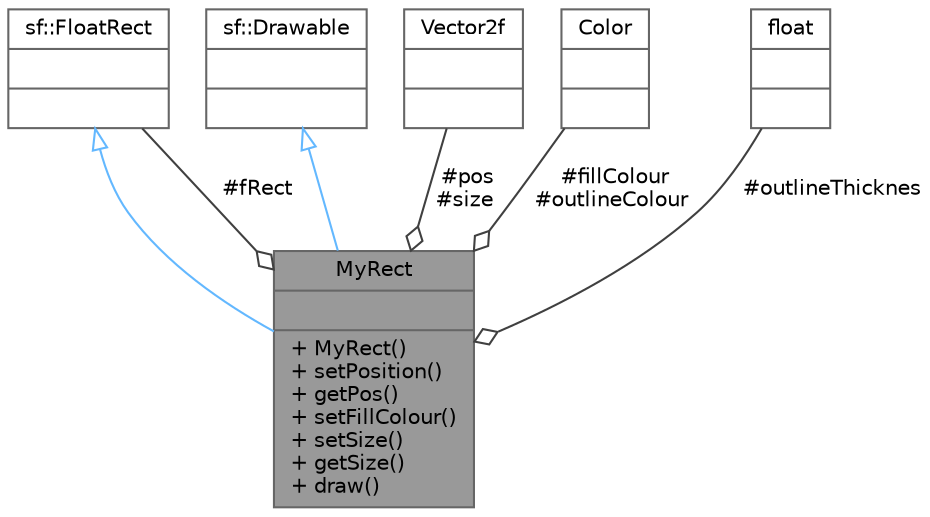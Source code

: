 digraph "MyRect"
{
 // LATEX_PDF_SIZE
  bgcolor="transparent";
  edge [fontname=Helvetica,fontsize=10,labelfontname=Helvetica,labelfontsize=10];
  node [fontname=Helvetica,fontsize=10,shape=box,height=0.2,width=0.4];
  Node1 [shape=record,label="{MyRect\n||+ MyRect()\l+ setPosition()\l+ getPos()\l+ setFillColour()\l+ setSize()\l+ getSize()\l+ draw()\l}",height=0.2,width=0.4,color="gray40", fillcolor="grey60", style="filled", fontcolor="black",tooltip="gives extra functionality to FloatRect"];
  Node2 -> Node1 [dir="back",color="steelblue1",style="solid",arrowtail="onormal"];
  Node2 [shape=record,label="{sf::FloatRect\n||}",height=0.2,width=0.4,color="gray40", fillcolor="white", style="filled",tooltip=" "];
  Node3 -> Node1 [dir="back",color="steelblue1",style="solid",arrowtail="onormal"];
  Node3 [shape=record,label="{sf::Drawable\n||}",height=0.2,width=0.4,color="gray40", fillcolor="white", style="filled",tooltip=" "];
  Node2 -> Node1 [color="grey25",style="solid",label=" #fRect" ,arrowhead="odiamond"];
  Node4 -> Node1 [color="grey25",style="solid",label=" #pos\n#size" ,arrowhead="odiamond"];
  Node4 [shape=record,label="{Vector2f\n||}",height=0.2,width=0.4,color="gray40", fillcolor="white", style="filled",tooltip=" "];
  Node5 -> Node1 [color="grey25",style="solid",label=" #fillColour\n#outlineColour" ,arrowhead="odiamond"];
  Node5 [shape=record,label="{Color\n||}",height=0.2,width=0.4,color="gray40", fillcolor="white", style="filled",tooltip=" "];
  Node6 -> Node1 [color="grey25",style="solid",label=" #outlineThicknes" ,arrowhead="odiamond"];
  Node6 [shape=record,label="{float\n||}",height=0.2,width=0.4,color="gray40", fillcolor="white", style="filled",tooltip=" "];
}
